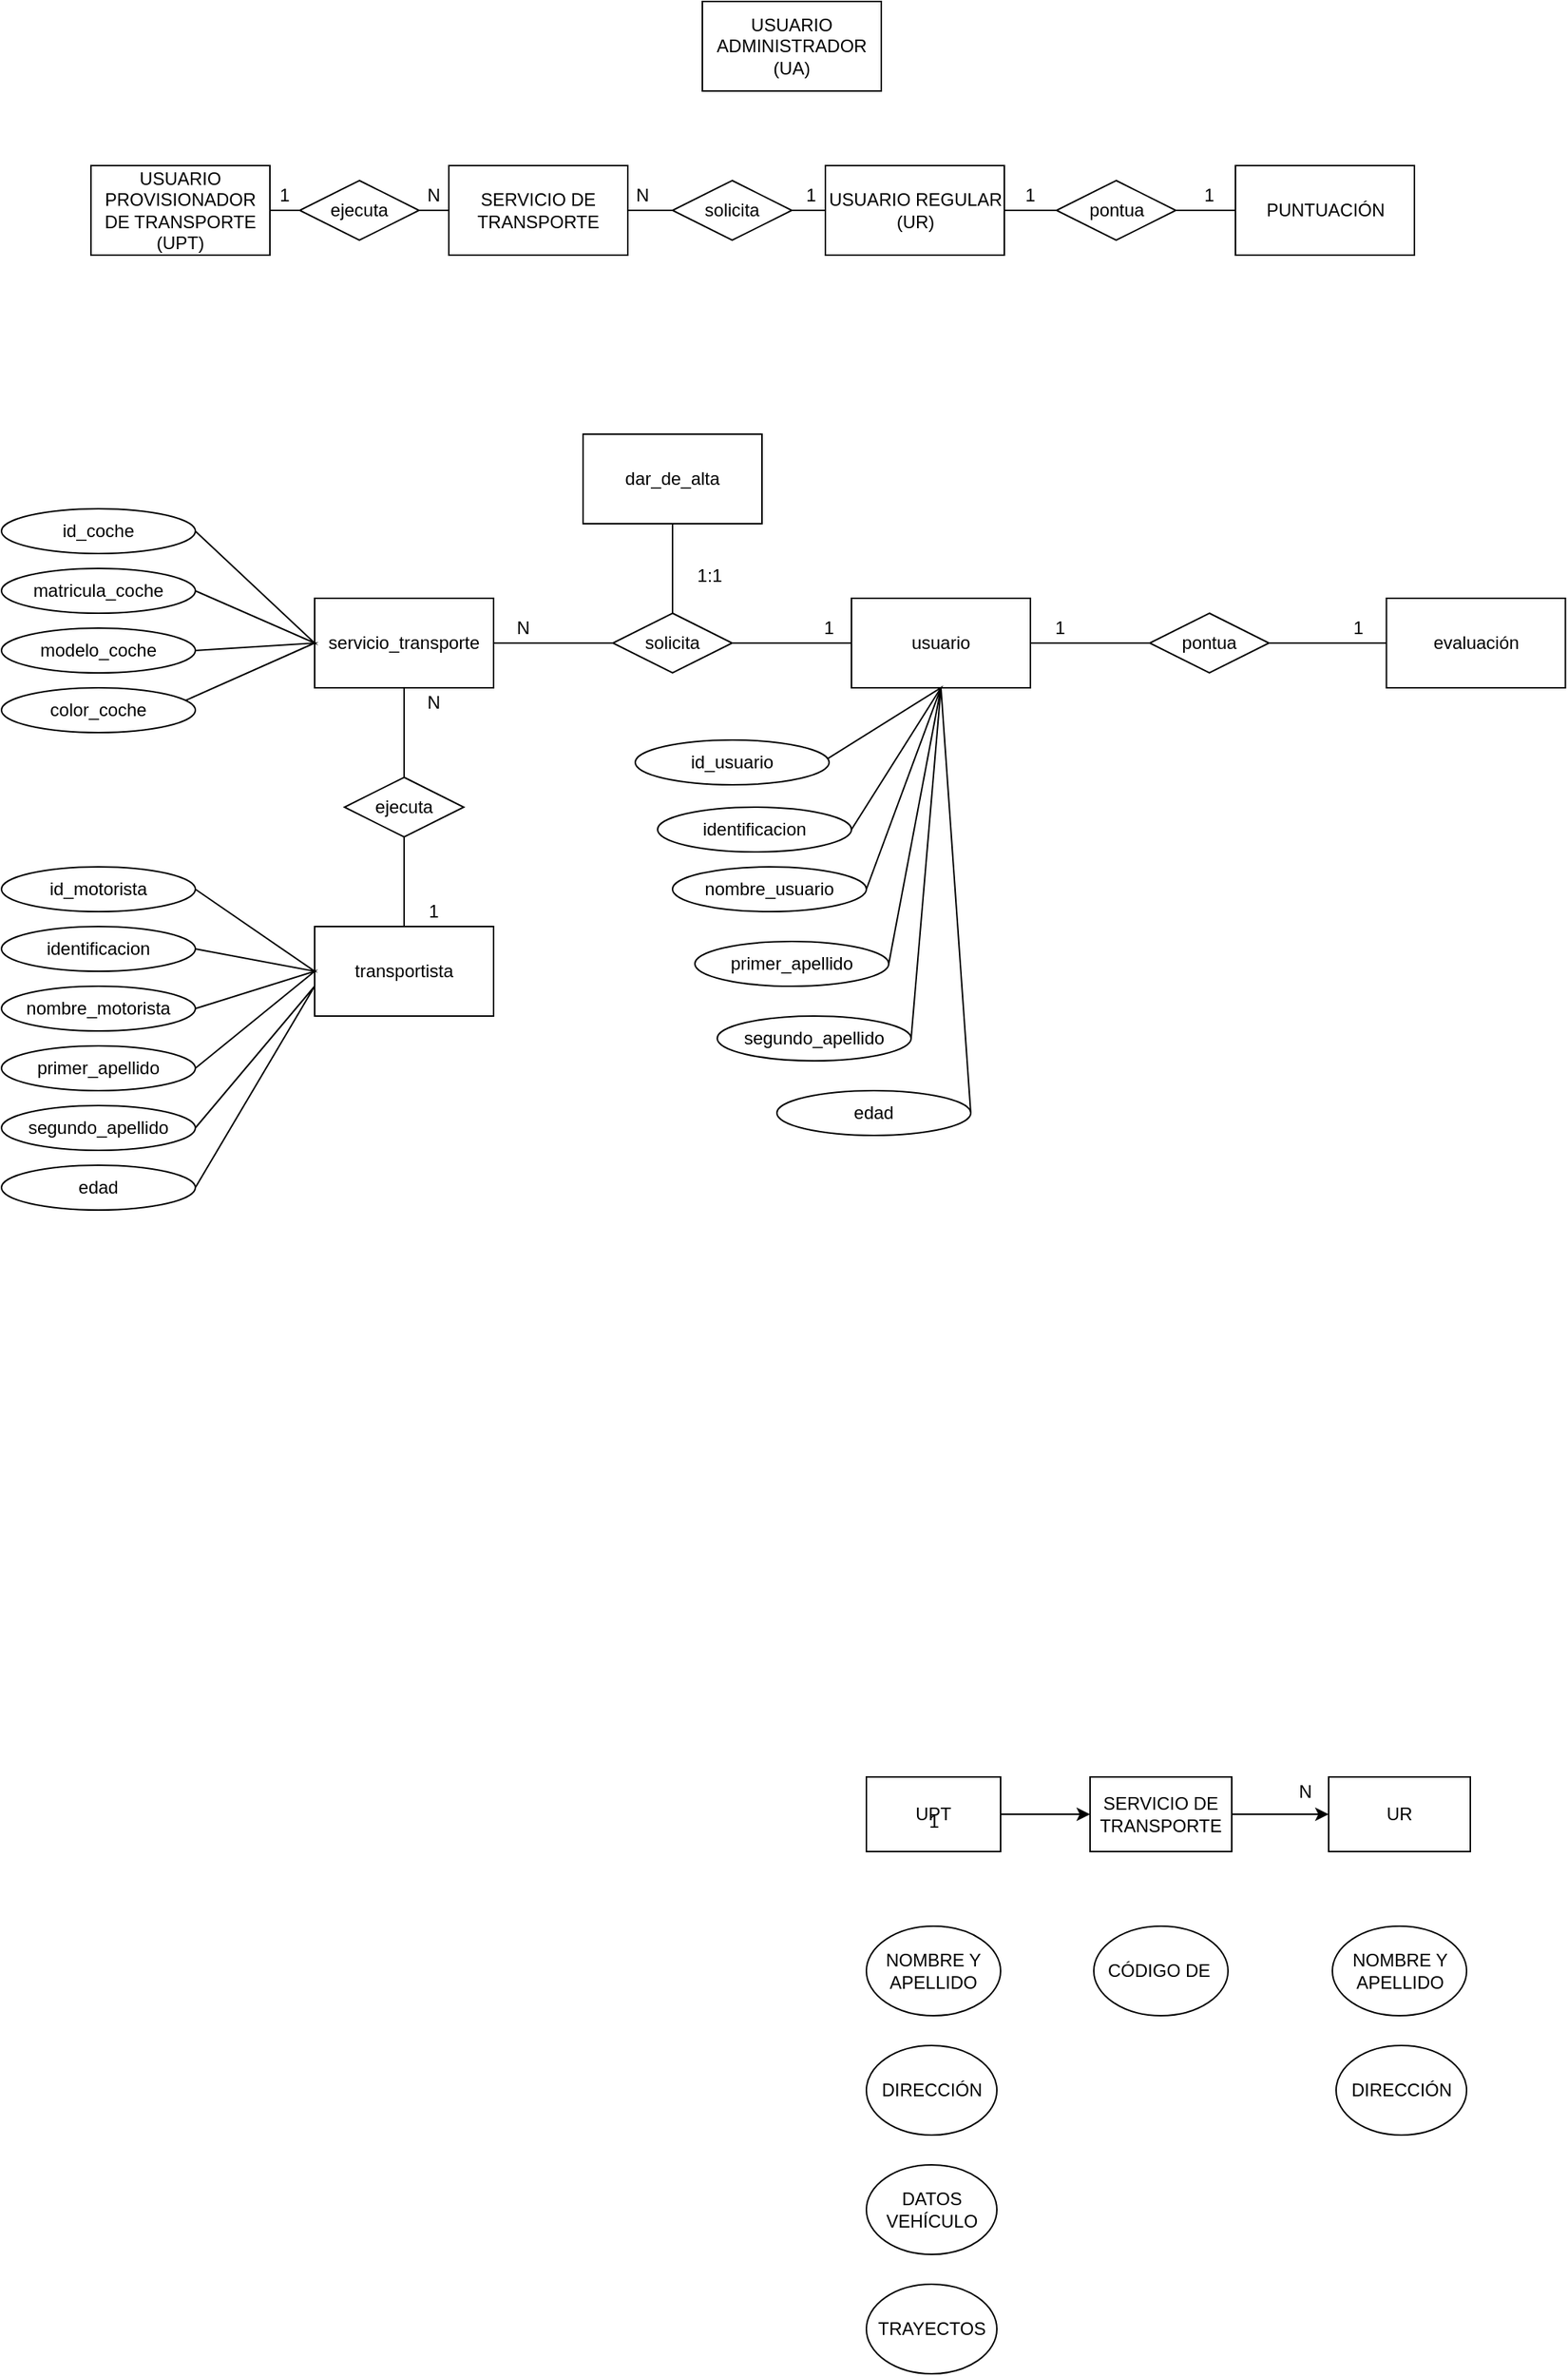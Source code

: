 <mxfile version="22.1.18" type="github">
  <diagram id="R2lEEEUBdFMjLlhIrx00" name="Page-1">
    <mxGraphModel dx="2038" dy="833" grid="1" gridSize="10" guides="1" tooltips="1" connect="1" arrows="1" fold="1" page="1" pageScale="1" pageWidth="850" pageHeight="1100" math="0" shadow="0" extFonts="Permanent Marker^https://fonts.googleapis.com/css?family=Permanent+Marker">
      <root>
        <mxCell id="0" />
        <mxCell id="1" parent="0" />
        <mxCell id="RZV3hxSErV2ZTlqvOIvP-1" value="USUARIO PROVISIONADOR DE TRANSPORTE (UPT)" style="rounded=0;whiteSpace=wrap;html=1;labelBackgroundColor=none;" parent="1" vertex="1">
          <mxGeometry x="10" y="150" width="120" height="60" as="geometry" />
        </mxCell>
        <mxCell id="RZV3hxSErV2ZTlqvOIvP-2" value="USUARIO REGULAR (UR)" style="rounded=0;whiteSpace=wrap;html=1;labelBackgroundColor=none;" parent="1" vertex="1">
          <mxGeometry x="502.5" y="150" width="120" height="60" as="geometry" />
        </mxCell>
        <mxCell id="RZV3hxSErV2ZTlqvOIvP-3" value="USUARIO ADMINISTRADOR&lt;br&gt;(UA)" style="rounded=0;whiteSpace=wrap;html=1;labelBackgroundColor=none;" parent="1" vertex="1">
          <mxGeometry x="420" y="40" width="120" height="60" as="geometry" />
        </mxCell>
        <mxCell id="RZV3hxSErV2ZTlqvOIvP-5" value="NOMBRE Y APELLIDO" style="ellipse;whiteSpace=wrap;html=1;labelBackgroundColor=none;" parent="1" vertex="1">
          <mxGeometry x="530" y="1330" width="90" height="60" as="geometry" />
        </mxCell>
        <mxCell id="RZV3hxSErV2ZTlqvOIvP-6" value="DIRECCIÓN" style="ellipse;whiteSpace=wrap;html=1;labelBackgroundColor=none;" parent="1" vertex="1">
          <mxGeometry x="530" y="1410" width="87.5" height="60" as="geometry" />
        </mxCell>
        <mxCell id="RZV3hxSErV2ZTlqvOIvP-7" value="NOMBRE Y APELLIDO" style="ellipse;whiteSpace=wrap;html=1;labelBackgroundColor=none;" parent="1" vertex="1">
          <mxGeometry x="842.5" y="1330" width="90" height="60" as="geometry" />
        </mxCell>
        <mxCell id="RZV3hxSErV2ZTlqvOIvP-8" value="DIRECCIÓN" style="ellipse;whiteSpace=wrap;html=1;labelBackgroundColor=none;" parent="1" vertex="1">
          <mxGeometry x="845" y="1410" width="87.5" height="60" as="geometry" />
        </mxCell>
        <mxCell id="RZV3hxSErV2ZTlqvOIvP-9" value="DATOS VEHÍCULO" style="ellipse;whiteSpace=wrap;html=1;labelBackgroundColor=none;" parent="1" vertex="1">
          <mxGeometry x="530" y="1490" width="87.5" height="60" as="geometry" />
        </mxCell>
        <mxCell id="RZV3hxSErV2ZTlqvOIvP-10" value="TRAYECTOS" style="ellipse;whiteSpace=wrap;html=1;labelBackgroundColor=none;" parent="1" vertex="1">
          <mxGeometry x="530" y="1570" width="87.5" height="60" as="geometry" />
        </mxCell>
        <mxCell id="RZV3hxSErV2ZTlqvOIvP-11" value="SERVICIO DE TRANSPORTE" style="rounded=0;whiteSpace=wrap;html=1;labelBackgroundColor=none;" parent="1" vertex="1">
          <mxGeometry x="250" y="150" width="120" height="60" as="geometry" />
        </mxCell>
        <mxCell id="RZV3hxSErV2ZTlqvOIvP-26" style="edgeStyle=orthogonalEdgeStyle;rounded=0;orthogonalLoop=1;jettySize=auto;html=1;entryX=0;entryY=0.5;entryDx=0;entryDy=0;labelBackgroundColor=none;fontColor=default;" parent="1" source="RZV3hxSErV2ZTlqvOIvP-12" target="RZV3hxSErV2ZTlqvOIvP-21" edge="1">
          <mxGeometry relative="1" as="geometry" />
        </mxCell>
        <mxCell id="RZV3hxSErV2ZTlqvOIvP-12" value="UPT" style="rounded=0;whiteSpace=wrap;html=1;labelBackgroundColor=none;" parent="1" vertex="1">
          <mxGeometry x="530" y="1230" width="90" height="50" as="geometry" />
        </mxCell>
        <mxCell id="RZV3hxSErV2ZTlqvOIvP-14" value="UR" style="rounded=0;whiteSpace=wrap;html=1;labelBackgroundColor=none;" parent="1" vertex="1">
          <mxGeometry x="840" y="1230" width="95" height="50" as="geometry" />
        </mxCell>
        <mxCell id="RZV3hxSErV2ZTlqvOIvP-18" value="1" style="text;html=1;strokeColor=none;fillColor=none;align=center;verticalAlign=middle;whiteSpace=wrap;rounded=0;labelBackgroundColor=none;" parent="1" vertex="1">
          <mxGeometry x="558.75" y="1250" width="32.5" height="20" as="geometry" />
        </mxCell>
        <mxCell id="RZV3hxSErV2ZTlqvOIvP-19" value="N" style="text;html=1;strokeColor=none;fillColor=none;align=center;verticalAlign=middle;whiteSpace=wrap;rounded=0;labelBackgroundColor=none;" parent="1" vertex="1">
          <mxGeometry x="807.5" y="1230" width="32.5" height="20" as="geometry" />
        </mxCell>
        <mxCell id="RZV3hxSErV2ZTlqvOIvP-28" style="edgeStyle=orthogonalEdgeStyle;rounded=0;orthogonalLoop=1;jettySize=auto;html=1;entryX=0;entryY=0.5;entryDx=0;entryDy=0;labelBackgroundColor=none;fontColor=default;" parent="1" source="RZV3hxSErV2ZTlqvOIvP-21" target="RZV3hxSErV2ZTlqvOIvP-14" edge="1">
          <mxGeometry relative="1" as="geometry" />
        </mxCell>
        <mxCell id="RZV3hxSErV2ZTlqvOIvP-21" value="SERVICIO DE TRANSPORTE" style="rounded=0;whiteSpace=wrap;html=1;labelBackgroundColor=none;" parent="1" vertex="1">
          <mxGeometry x="680" y="1230" width="95" height="50" as="geometry" />
        </mxCell>
        <mxCell id="RZV3hxSErV2ZTlqvOIvP-29" value="CÓDIGO DE&amp;nbsp;" style="ellipse;whiteSpace=wrap;html=1;labelBackgroundColor=none;" parent="1" vertex="1">
          <mxGeometry x="682.5" y="1330" width="90" height="60" as="geometry" />
        </mxCell>
        <mxCell id="RZV3hxSErV2ZTlqvOIvP-30" value="PUNTUACIÓN" style="rounded=0;whiteSpace=wrap;html=1;labelBackgroundColor=none;" parent="1" vertex="1">
          <mxGeometry x="777.5" y="150" width="120" height="60" as="geometry" />
        </mxCell>
        <mxCell id="UZvihDDz6vG9pODjjH-z-1" value="" style="endArrow=none;html=1;rounded=0;entryX=0;entryY=0.5;entryDx=0;entryDy=0;exitX=1;exitY=0.5;exitDx=0;exitDy=0;labelBackgroundColor=none;fontColor=default;" parent="1" source="UZvihDDz6vG9pODjjH-z-2" target="RZV3hxSErV2ZTlqvOIvP-11" edge="1">
          <mxGeometry width="50" height="50" relative="1" as="geometry">
            <mxPoint x="180" y="220" as="sourcePoint" />
            <mxPoint x="230" y="170" as="targetPoint" />
          </mxGeometry>
        </mxCell>
        <mxCell id="UZvihDDz6vG9pODjjH-z-3" value="" style="endArrow=none;html=1;rounded=0;entryX=0;entryY=0.5;entryDx=0;entryDy=0;exitX=1;exitY=0.5;exitDx=0;exitDy=0;labelBackgroundColor=none;fontColor=default;" parent="1" source="RZV3hxSErV2ZTlqvOIvP-1" target="UZvihDDz6vG9pODjjH-z-2" edge="1">
          <mxGeometry width="50" height="50" relative="1" as="geometry">
            <mxPoint x="160" y="180" as="sourcePoint" />
            <mxPoint x="280" y="180" as="targetPoint" />
          </mxGeometry>
        </mxCell>
        <mxCell id="UZvihDDz6vG9pODjjH-z-2" value="ejecuta" style="rhombus;whiteSpace=wrap;html=1;labelBackgroundColor=none;" parent="1" vertex="1">
          <mxGeometry x="150" y="160" width="80" height="40" as="geometry" />
        </mxCell>
        <mxCell id="UZvihDDz6vG9pODjjH-z-4" value="" style="endArrow=none;html=1;rounded=0;exitX=1;exitY=0.5;exitDx=0;exitDy=0;labelBackgroundColor=none;fontColor=default;" parent="1" source="UZvihDDz6vG9pODjjH-z-5" edge="1">
          <mxGeometry width="50" height="50" relative="1" as="geometry">
            <mxPoint x="420" y="200" as="sourcePoint" />
            <mxPoint x="500" y="180" as="targetPoint" />
          </mxGeometry>
        </mxCell>
        <mxCell id="UZvihDDz6vG9pODjjH-z-6" value="" style="endArrow=none;html=1;rounded=0;exitX=1;exitY=0.5;exitDx=0;exitDy=0;labelBackgroundColor=none;fontColor=default;" parent="1" source="RZV3hxSErV2ZTlqvOIvP-11" target="UZvihDDz6vG9pODjjH-z-5" edge="1">
          <mxGeometry width="50" height="50" relative="1" as="geometry">
            <mxPoint x="400" y="180" as="sourcePoint" />
            <mxPoint x="500" y="180" as="targetPoint" />
          </mxGeometry>
        </mxCell>
        <mxCell id="UZvihDDz6vG9pODjjH-z-5" value="solicita" style="rhombus;whiteSpace=wrap;html=1;labelBackgroundColor=none;" parent="1" vertex="1">
          <mxGeometry x="400" y="160" width="80" height="40" as="geometry" />
        </mxCell>
        <mxCell id="UZvihDDz6vG9pODjjH-z-9" value="" style="endArrow=none;html=1;rounded=0;entryX=0;entryY=0.5;entryDx=0;entryDy=0;exitX=1;exitY=0.5;exitDx=0;exitDy=0;labelBackgroundColor=none;fontColor=default;" parent="1" source="UZvihDDz6vG9pODjjH-z-5" target="RZV3hxSErV2ZTlqvOIvP-2" edge="1">
          <mxGeometry width="50" height="50" relative="1" as="geometry">
            <mxPoint x="485" y="230" as="sourcePoint" />
            <mxPoint x="535" y="180" as="targetPoint" />
          </mxGeometry>
        </mxCell>
        <mxCell id="UZvihDDz6vG9pODjjH-z-10" value="" style="endArrow=none;html=1;rounded=0;entryX=0;entryY=0.5;entryDx=0;entryDy=0;exitX=1;exitY=0.5;exitDx=0;exitDy=0;labelBackgroundColor=none;fontColor=default;" parent="1" source="UZvihDDz6vG9pODjjH-z-11" target="RZV3hxSErV2ZTlqvOIvP-30" edge="1">
          <mxGeometry width="50" height="50" relative="1" as="geometry">
            <mxPoint x="650" y="280" as="sourcePoint" />
            <mxPoint x="700" y="230" as="targetPoint" />
          </mxGeometry>
        </mxCell>
        <mxCell id="UZvihDDz6vG9pODjjH-z-12" value="" style="endArrow=none;html=1;rounded=0;entryX=0;entryY=0.5;entryDx=0;entryDy=0;exitX=1;exitY=0.5;exitDx=0;exitDy=0;labelBackgroundColor=none;fontColor=default;" parent="1" source="RZV3hxSErV2ZTlqvOIvP-2" target="UZvihDDz6vG9pODjjH-z-11" edge="1">
          <mxGeometry width="50" height="50" relative="1" as="geometry">
            <mxPoint x="623" y="180" as="sourcePoint" />
            <mxPoint x="720" y="180" as="targetPoint" />
          </mxGeometry>
        </mxCell>
        <mxCell id="UZvihDDz6vG9pODjjH-z-11" value="pontua" style="rhombus;whiteSpace=wrap;html=1;labelBackgroundColor=none;" parent="1" vertex="1">
          <mxGeometry x="657.5" y="160" width="80" height="40" as="geometry" />
        </mxCell>
        <mxCell id="UZvihDDz6vG9pODjjH-z-16" value="1" style="text;html=1;strokeColor=none;fillColor=none;align=center;verticalAlign=middle;whiteSpace=wrap;rounded=0;labelBackgroundColor=none;" parent="1" vertex="1">
          <mxGeometry x="130" y="160" width="20" height="20" as="geometry" />
        </mxCell>
        <mxCell id="UZvihDDz6vG9pODjjH-z-18" value="N" style="text;html=1;strokeColor=none;fillColor=none;align=center;verticalAlign=middle;whiteSpace=wrap;rounded=0;labelBackgroundColor=none;" parent="1" vertex="1">
          <mxGeometry x="230" y="160" width="20" height="20" as="geometry" />
        </mxCell>
        <mxCell id="UZvihDDz6vG9pODjjH-z-20" value="1" style="text;html=1;strokeColor=none;fillColor=none;align=center;verticalAlign=middle;whiteSpace=wrap;rounded=0;labelBackgroundColor=none;" parent="1" vertex="1">
          <mxGeometry x="482.5" y="160" width="20" height="20" as="geometry" />
        </mxCell>
        <mxCell id="UZvihDDz6vG9pODjjH-z-22" value="N" style="text;html=1;strokeColor=none;fillColor=none;align=center;verticalAlign=middle;whiteSpace=wrap;rounded=0;labelBackgroundColor=none;" parent="1" vertex="1">
          <mxGeometry x="370" y="160" width="20" height="20" as="geometry" />
        </mxCell>
        <mxCell id="UZvihDDz6vG9pODjjH-z-24" value="1" style="text;html=1;strokeColor=none;fillColor=none;align=center;verticalAlign=middle;whiteSpace=wrap;rounded=0;labelBackgroundColor=none;" parent="1" vertex="1">
          <mxGeometry x="630" y="160" width="20" height="20" as="geometry" />
        </mxCell>
        <mxCell id="UZvihDDz6vG9pODjjH-z-25" value="1" style="text;html=1;strokeColor=none;fillColor=none;align=center;verticalAlign=middle;whiteSpace=wrap;rounded=0;labelBackgroundColor=none;" parent="1" vertex="1">
          <mxGeometry x="750" y="160" width="20" height="20" as="geometry" />
        </mxCell>
        <mxCell id="UZvihDDz6vG9pODjjH-z-27" value="servicio_transporte" style="rounded=0;whiteSpace=wrap;html=1;labelBackgroundColor=none;" parent="1" vertex="1">
          <mxGeometry x="160" y="440" width="120" height="60" as="geometry" />
        </mxCell>
        <mxCell id="UZvihDDz6vG9pODjjH-z-28" value="ejecuta" style="rhombus;whiteSpace=wrap;html=1;labelBackgroundColor=none;" parent="1" vertex="1">
          <mxGeometry x="180" y="560" width="80" height="40" as="geometry" />
        </mxCell>
        <mxCell id="UZvihDDz6vG9pODjjH-z-29" value="transportista" style="rounded=0;whiteSpace=wrap;html=1;labelBackgroundColor=none;" parent="1" vertex="1">
          <mxGeometry x="160" y="660" width="120" height="60" as="geometry" />
        </mxCell>
        <mxCell id="UZvihDDz6vG9pODjjH-z-30" value="solicita" style="rhombus;whiteSpace=wrap;html=1;labelBackgroundColor=none;" parent="1" vertex="1">
          <mxGeometry x="360" y="450" width="80" height="40" as="geometry" />
        </mxCell>
        <mxCell id="UZvihDDz6vG9pODjjH-z-32" value="usuario" style="rounded=0;whiteSpace=wrap;html=1;labelBackgroundColor=none;" parent="1" vertex="1">
          <mxGeometry x="520" y="440" width="120" height="60" as="geometry" />
        </mxCell>
        <mxCell id="UZvihDDz6vG9pODjjH-z-33" value="" style="endArrow=none;html=1;rounded=0;entryX=0;entryY=0.5;entryDx=0;entryDy=0;exitX=1;exitY=0.5;exitDx=0;exitDy=0;labelBackgroundColor=none;fontColor=default;" parent="1" source="UZvihDDz6vG9pODjjH-z-30" target="UZvihDDz6vG9pODjjH-z-32" edge="1">
          <mxGeometry width="50" height="50" relative="1" as="geometry">
            <mxPoint x="455" y="510" as="sourcePoint" />
            <mxPoint x="505" y="460" as="targetPoint" />
          </mxGeometry>
        </mxCell>
        <mxCell id="UZvihDDz6vG9pODjjH-z-34" value="" style="endArrow=none;html=1;rounded=0;entryX=0;entryY=0.5;entryDx=0;entryDy=0;exitX=1;exitY=0.5;exitDx=0;exitDy=0;labelBackgroundColor=none;fontColor=default;" parent="1" source="UZvihDDz6vG9pODjjH-z-27" target="UZvihDDz6vG9pODjjH-z-30" edge="1">
          <mxGeometry width="50" height="50" relative="1" as="geometry">
            <mxPoint x="295" y="500" as="sourcePoint" />
            <mxPoint x="345" y="450" as="targetPoint" />
          </mxGeometry>
        </mxCell>
        <mxCell id="UZvihDDz6vG9pODjjH-z-35" value="" style="endArrow=none;html=1;rounded=0;entryX=0;entryY=0.5;entryDx=0;entryDy=0;exitX=1;exitY=0.5;exitDx=0;exitDy=0;labelBackgroundColor=none;fontColor=default;" parent="1" source="UZvihDDz6vG9pODjjH-z-43" target="UZvihDDz6vG9pODjjH-z-45" edge="1">
          <mxGeometry width="50" height="50" relative="1" as="geometry">
            <mxPoint x="800" y="535" as="sourcePoint" />
            <mxPoint x="850" y="485" as="targetPoint" />
          </mxGeometry>
        </mxCell>
        <mxCell id="UZvihDDz6vG9pODjjH-z-36" value="" style="endArrow=none;html=1;rounded=0;entryX=0.5;entryY=1;entryDx=0;entryDy=0;exitX=0.5;exitY=0;exitDx=0;exitDy=0;labelBackgroundColor=none;fontColor=default;" parent="1" source="UZvihDDz6vG9pODjjH-z-29" target="UZvihDDz6vG9pODjjH-z-28" edge="1">
          <mxGeometry width="50" height="50" relative="1" as="geometry">
            <mxPoint x="190" y="670" as="sourcePoint" />
            <mxPoint x="240" y="620" as="targetPoint" />
          </mxGeometry>
        </mxCell>
        <mxCell id="UZvihDDz6vG9pODjjH-z-37" value="" style="endArrow=none;html=1;rounded=0;entryX=0.5;entryY=1;entryDx=0;entryDy=0;exitX=0.5;exitY=0;exitDx=0;exitDy=0;labelBackgroundColor=none;fontColor=default;" parent="1" source="UZvihDDz6vG9pODjjH-z-28" target="UZvihDDz6vG9pODjjH-z-27" edge="1">
          <mxGeometry width="50" height="50" relative="1" as="geometry">
            <mxPoint x="195" y="560" as="sourcePoint" />
            <mxPoint x="245" y="510" as="targetPoint" />
          </mxGeometry>
        </mxCell>
        <mxCell id="UZvihDDz6vG9pODjjH-z-38" value="1" style="text;html=1;strokeColor=none;fillColor=none;align=center;verticalAlign=middle;whiteSpace=wrap;rounded=0;labelBackgroundColor=none;" parent="1" vertex="1">
          <mxGeometry x="230" y="640" width="20" height="20" as="geometry" />
        </mxCell>
        <mxCell id="UZvihDDz6vG9pODjjH-z-39" value="N" style="text;html=1;strokeColor=none;fillColor=none;align=center;verticalAlign=middle;whiteSpace=wrap;rounded=0;labelBackgroundColor=none;" parent="1" vertex="1">
          <mxGeometry x="230" y="500" width="20" height="20" as="geometry" />
        </mxCell>
        <mxCell id="UZvihDDz6vG9pODjjH-z-40" value="N" style="text;html=1;strokeColor=none;fillColor=none;align=center;verticalAlign=middle;whiteSpace=wrap;rounded=0;labelBackgroundColor=none;" parent="1" vertex="1">
          <mxGeometry x="290" y="450" width="20" height="20" as="geometry" />
        </mxCell>
        <mxCell id="UZvihDDz6vG9pODjjH-z-42" value="1" style="text;html=1;strokeColor=none;fillColor=none;align=center;verticalAlign=middle;whiteSpace=wrap;rounded=0;labelBackgroundColor=none;" parent="1" vertex="1">
          <mxGeometry x="495" y="450" width="20" height="20" as="geometry" />
        </mxCell>
        <mxCell id="UZvihDDz6vG9pODjjH-z-43" value="pontua" style="rhombus;whiteSpace=wrap;html=1;labelBackgroundColor=none;" parent="1" vertex="1">
          <mxGeometry x="720" y="450" width="80" height="40" as="geometry" />
        </mxCell>
        <mxCell id="UZvihDDz6vG9pODjjH-z-45" value="evaluación" style="rounded=0;whiteSpace=wrap;html=1;labelBackgroundColor=none;" parent="1" vertex="1">
          <mxGeometry x="878.75" y="440" width="120" height="60" as="geometry" />
        </mxCell>
        <mxCell id="UZvihDDz6vG9pODjjH-z-46" value="" style="endArrow=none;html=1;rounded=0;entryX=0;entryY=0.5;entryDx=0;entryDy=0;exitX=1;exitY=0.5;exitDx=0;exitDy=0;labelBackgroundColor=none;fontColor=default;" parent="1" target="UZvihDDz6vG9pODjjH-z-43" edge="1">
          <mxGeometry width="50" height="50" relative="1" as="geometry">
            <mxPoint x="690" y="470" as="sourcePoint" />
            <mxPoint x="702.5" y="470" as="targetPoint" />
          </mxGeometry>
        </mxCell>
        <mxCell id="UZvihDDz6vG9pODjjH-z-47" value="dar_de_alta" style="rounded=0;whiteSpace=wrap;html=1;labelBackgroundColor=none;" parent="1" vertex="1">
          <mxGeometry x="340" y="330" width="120" height="60" as="geometry" />
        </mxCell>
        <mxCell id="UZvihDDz6vG9pODjjH-z-49" value="" style="endArrow=none;html=1;rounded=0;entryX=0.5;entryY=1;entryDx=0;entryDy=0;exitX=0.5;exitY=0;exitDx=0;exitDy=0;labelBackgroundColor=none;fontColor=default;" parent="1" source="UZvihDDz6vG9pODjjH-z-30" target="UZvihDDz6vG9pODjjH-z-47" edge="1">
          <mxGeometry width="50" height="50" relative="1" as="geometry">
            <mxPoint x="380" y="500" as="sourcePoint" />
            <mxPoint x="400" y="410" as="targetPoint" />
          </mxGeometry>
        </mxCell>
        <mxCell id="UZvihDDz6vG9pODjjH-z-50" value="1:1" style="text;html=1;strokeColor=none;fillColor=none;align=center;verticalAlign=middle;whiteSpace=wrap;rounded=0;labelBackgroundColor=none;" parent="1" vertex="1">
          <mxGeometry x="410" y="410" width="30" height="30" as="geometry" />
        </mxCell>
        <mxCell id="UZvihDDz6vG9pODjjH-z-51" value="1" style="text;html=1;strokeColor=none;fillColor=none;align=center;verticalAlign=middle;whiteSpace=wrap;rounded=0;labelBackgroundColor=none;" parent="1" vertex="1">
          <mxGeometry x="850" y="450" width="20" height="20" as="geometry" />
        </mxCell>
        <mxCell id="UZvihDDz6vG9pODjjH-z-53" value="" style="endArrow=none;html=1;rounded=0;exitX=1;exitY=0.5;exitDx=0;exitDy=0;labelBackgroundColor=none;fontColor=default;" parent="1" source="UZvihDDz6vG9pODjjH-z-32" edge="1">
          <mxGeometry width="50" height="50" relative="1" as="geometry">
            <mxPoint x="640" y="470" as="sourcePoint" />
            <mxPoint x="690" y="470" as="targetPoint" />
          </mxGeometry>
        </mxCell>
        <mxCell id="UZvihDDz6vG9pODjjH-z-56" value="1" style="text;html=1;strokeColor=none;fillColor=none;align=center;verticalAlign=middle;whiteSpace=wrap;rounded=0;labelBackgroundColor=none;" parent="1" vertex="1">
          <mxGeometry x="650" y="450" width="20" height="20" as="geometry" />
        </mxCell>
        <mxCell id="UZvihDDz6vG9pODjjH-z-57" value="" style="endArrow=none;html=1;rounded=0;entryX=1;entryY=0.5;entryDx=0;entryDy=0;exitX=1;exitY=0.5;exitDx=0;exitDy=0;labelBackgroundColor=none;fontColor=default;" parent="1" source="UZvihDDz6vG9pODjjH-z-62" target="UZvihDDz6vG9pODjjH-z-58" edge="1">
          <mxGeometry width="50" height="50" relative="1" as="geometry">
            <mxPoint x="80" y="510" as="sourcePoint" />
            <mxPoint x="60" y="520" as="targetPoint" />
            <Array as="points">
              <mxPoint x="160" y="470" />
            </Array>
          </mxGeometry>
        </mxCell>
        <mxCell id="UZvihDDz6vG9pODjjH-z-58" value="id_coche" style="ellipse;whiteSpace=wrap;html=1;labelBackgroundColor=none;" parent="1" vertex="1">
          <mxGeometry x="-50" y="380" width="130" height="30" as="geometry" />
        </mxCell>
        <mxCell id="UZvihDDz6vG9pODjjH-z-62" value="matricula_coche" style="ellipse;whiteSpace=wrap;html=1;labelBackgroundColor=none;" parent="1" vertex="1">
          <mxGeometry x="-50" y="420" width="130" height="30" as="geometry" />
        </mxCell>
        <mxCell id="UZvihDDz6vG9pODjjH-z-64" value="" style="endArrow=none;html=1;rounded=0;labelBackgroundColor=none;fontColor=default;entryX=1;entryY=0.5;entryDx=0;entryDy=0;exitX=1;exitY=0.5;exitDx=0;exitDy=0;" parent="1" source="VUBh9zfn_N3HPbpOxdJ6-12" target="VUBh9zfn_N3HPbpOxdJ6-4" edge="1">
          <mxGeometry width="50" height="50" relative="1" as="geometry">
            <mxPoint x="90" y="670" as="sourcePoint" />
            <mxPoint x="100" y="640" as="targetPoint" />
            <Array as="points">
              <mxPoint x="160" y="690" />
            </Array>
          </mxGeometry>
        </mxCell>
        <mxCell id="VUBh9zfn_N3HPbpOxdJ6-1" value="modelo_coche" style="ellipse;whiteSpace=wrap;html=1;labelBackgroundColor=none;" vertex="1" parent="1">
          <mxGeometry x="-50" y="460" width="130" height="30" as="geometry" />
        </mxCell>
        <mxCell id="VUBh9zfn_N3HPbpOxdJ6-2" value="" style="endArrow=none;html=1;rounded=0;entryX=1;entryY=0.5;entryDx=0;entryDy=0;" edge="1" parent="1" target="VUBh9zfn_N3HPbpOxdJ6-1">
          <mxGeometry width="50" height="50" relative="1" as="geometry">
            <mxPoint x="70" y="510" as="sourcePoint" />
            <mxPoint x="120" y="470" as="targetPoint" />
            <Array as="points">
              <mxPoint x="160" y="470" />
            </Array>
          </mxGeometry>
        </mxCell>
        <mxCell id="VUBh9zfn_N3HPbpOxdJ6-3" value="color_coche" style="ellipse;whiteSpace=wrap;html=1;labelBackgroundColor=none;" vertex="1" parent="1">
          <mxGeometry x="-50" y="500" width="130" height="30" as="geometry" />
        </mxCell>
        <mxCell id="VUBh9zfn_N3HPbpOxdJ6-4" value="id_motorista" style="ellipse;whiteSpace=wrap;html=1;labelBackgroundColor=none;" vertex="1" parent="1">
          <mxGeometry x="-50" y="620" width="130" height="30" as="geometry" />
        </mxCell>
        <mxCell id="VUBh9zfn_N3HPbpOxdJ6-5" value="segundo_apellido" style="ellipse;whiteSpace=wrap;html=1;labelBackgroundColor=none;" vertex="1" parent="1">
          <mxGeometry x="-50" y="780" width="130" height="30" as="geometry" />
        </mxCell>
        <mxCell id="VUBh9zfn_N3HPbpOxdJ6-6" value="primer_apellido" style="ellipse;whiteSpace=wrap;html=1;labelBackgroundColor=none;" vertex="1" parent="1">
          <mxGeometry x="-50" y="740" width="130" height="30" as="geometry" />
        </mxCell>
        <mxCell id="VUBh9zfn_N3HPbpOxdJ6-7" value="nombre_motorista" style="ellipse;whiteSpace=wrap;html=1;labelBackgroundColor=none;" vertex="1" parent="1">
          <mxGeometry x="-50" y="700" width="130" height="30" as="geometry" />
        </mxCell>
        <mxCell id="VUBh9zfn_N3HPbpOxdJ6-9" value="" style="endArrow=none;html=1;rounded=0;entryX=1;entryY=0.5;entryDx=0;entryDy=0;exitX=1;exitY=0.5;exitDx=0;exitDy=0;" edge="1" parent="1" source="VUBh9zfn_N3HPbpOxdJ6-11" target="VUBh9zfn_N3HPbpOxdJ6-5">
          <mxGeometry width="50" height="50" relative="1" as="geometry">
            <mxPoint x="100" y="740" as="sourcePoint" />
            <mxPoint x="70" y="730" as="targetPoint" />
            <Array as="points">
              <mxPoint x="160" y="700" />
            </Array>
          </mxGeometry>
        </mxCell>
        <mxCell id="VUBh9zfn_N3HPbpOxdJ6-10" value="" style="endArrow=none;html=1;rounded=0;entryX=1;entryY=0.5;entryDx=0;entryDy=0;" edge="1" parent="1" target="VUBh9zfn_N3HPbpOxdJ6-20">
          <mxGeometry width="50" height="50" relative="1" as="geometry">
            <mxPoint x="500" y="550" as="sourcePoint" />
            <mxPoint x="510" y="580" as="targetPoint" />
            <Array as="points">
              <mxPoint x="580" y="500" />
            </Array>
          </mxGeometry>
        </mxCell>
        <mxCell id="VUBh9zfn_N3HPbpOxdJ6-11" value="edad" style="ellipse;whiteSpace=wrap;html=1;labelBackgroundColor=none;" vertex="1" parent="1">
          <mxGeometry x="-50" y="820" width="130" height="30" as="geometry" />
        </mxCell>
        <mxCell id="VUBh9zfn_N3HPbpOxdJ6-12" value="identificacion" style="ellipse;whiteSpace=wrap;html=1;labelBackgroundColor=none;" vertex="1" parent="1">
          <mxGeometry x="-50" y="660" width="130" height="30" as="geometry" />
        </mxCell>
        <mxCell id="VUBh9zfn_N3HPbpOxdJ6-14" value="" style="endArrow=none;html=1;rounded=0;exitX=1;exitY=0.5;exitDx=0;exitDy=0;entryX=1;entryY=0.5;entryDx=0;entryDy=0;" edge="1" parent="1" source="VUBh9zfn_N3HPbpOxdJ6-6" target="VUBh9zfn_N3HPbpOxdJ6-7">
          <mxGeometry width="50" height="50" relative="1" as="geometry">
            <mxPoint x="70" y="730" as="sourcePoint" />
            <mxPoint x="120" y="680" as="targetPoint" />
            <Array as="points">
              <mxPoint x="160" y="690" />
            </Array>
          </mxGeometry>
        </mxCell>
        <mxCell id="VUBh9zfn_N3HPbpOxdJ6-15" value="id_usuario" style="ellipse;whiteSpace=wrap;html=1;labelBackgroundColor=none;" vertex="1" parent="1">
          <mxGeometry x="375" y="535" width="130" height="30" as="geometry" />
        </mxCell>
        <mxCell id="VUBh9zfn_N3HPbpOxdJ6-16" value="segundo_apellido" style="ellipse;whiteSpace=wrap;html=1;labelBackgroundColor=none;" vertex="1" parent="1">
          <mxGeometry x="430" y="720" width="130" height="30" as="geometry" />
        </mxCell>
        <mxCell id="VUBh9zfn_N3HPbpOxdJ6-17" value="primer_apellido" style="ellipse;whiteSpace=wrap;html=1;labelBackgroundColor=none;" vertex="1" parent="1">
          <mxGeometry x="415" y="670" width="130" height="30" as="geometry" />
        </mxCell>
        <mxCell id="VUBh9zfn_N3HPbpOxdJ6-18" value="nombre_usuario" style="ellipse;whiteSpace=wrap;html=1;labelBackgroundColor=none;" vertex="1" parent="1">
          <mxGeometry x="400" y="620" width="130" height="30" as="geometry" />
        </mxCell>
        <mxCell id="VUBh9zfn_N3HPbpOxdJ6-19" value="edad" style="ellipse;whiteSpace=wrap;html=1;labelBackgroundColor=none;" vertex="1" parent="1">
          <mxGeometry x="470" y="770" width="130" height="30" as="geometry" />
        </mxCell>
        <mxCell id="VUBh9zfn_N3HPbpOxdJ6-20" value="identificacion" style="ellipse;whiteSpace=wrap;html=1;labelBackgroundColor=none;" vertex="1" parent="1">
          <mxGeometry x="390" y="580" width="130" height="30" as="geometry" />
        </mxCell>
        <mxCell id="VUBh9zfn_N3HPbpOxdJ6-24" value="" style="endArrow=none;html=1;rounded=0;exitX=1;exitY=0.5;exitDx=0;exitDy=0;entryX=1;entryY=0.5;entryDx=0;entryDy=0;" edge="1" parent="1" source="VUBh9zfn_N3HPbpOxdJ6-18" target="VUBh9zfn_N3HPbpOxdJ6-17">
          <mxGeometry width="50" height="50" relative="1" as="geometry">
            <mxPoint x="570" y="615" as="sourcePoint" />
            <mxPoint x="620" y="565" as="targetPoint" />
            <Array as="points">
              <mxPoint x="580" y="500" />
            </Array>
          </mxGeometry>
        </mxCell>
        <mxCell id="VUBh9zfn_N3HPbpOxdJ6-25" value="" style="endArrow=none;html=1;rounded=0;exitX=1;exitY=0.5;exitDx=0;exitDy=0;entryX=1;entryY=0.5;entryDx=0;entryDy=0;" edge="1" parent="1" source="VUBh9zfn_N3HPbpOxdJ6-16" target="VUBh9zfn_N3HPbpOxdJ6-19">
          <mxGeometry width="50" height="50" relative="1" as="geometry">
            <mxPoint x="615" y="750" as="sourcePoint" />
            <mxPoint x="665" y="700" as="targetPoint" />
            <Array as="points">
              <mxPoint x="580" y="500" />
            </Array>
          </mxGeometry>
        </mxCell>
      </root>
    </mxGraphModel>
  </diagram>
</mxfile>
